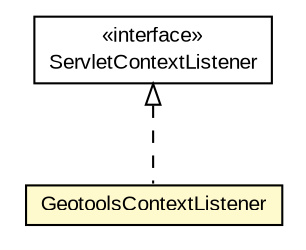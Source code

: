 #!/usr/local/bin/dot
#
# Class diagram 
# Generated by UMLGraph version R5_6-24-gf6e263 (http://www.umlgraph.org/)
#

digraph G {
	edge [fontname="arial",fontsize=10,labelfontname="arial",labelfontsize=10];
	node [fontname="arial",fontsize=10,shape=plaintext];
	nodesep=0.25;
	ranksep=0.5;
	// nl.mineleni.cbsviewer.servlet.GeotoolsContextListener
	c2607 [label=<<table title="nl.mineleni.cbsviewer.servlet.GeotoolsContextListener" border="0" cellborder="1" cellspacing="0" cellpadding="2" port="p" bgcolor="lemonChiffon" href="./GeotoolsContextListener.html">
		<tr><td><table border="0" cellspacing="0" cellpadding="1">
<tr><td align="center" balign="center"> GeotoolsContextListener </td></tr>
		</table></td></tr>
		</table>>, URL="./GeotoolsContextListener.html", fontname="arial", fontcolor="black", fontsize=10.0];
	//nl.mineleni.cbsviewer.servlet.GeotoolsContextListener implements javax.servlet.ServletContextListener
	c2666:p -> c2607:p [dir=back,arrowtail=empty,style=dashed];
	// javax.servlet.ServletContextListener
	c2666 [label=<<table title="javax.servlet.ServletContextListener" border="0" cellborder="1" cellspacing="0" cellpadding="2" port="p" href="http://download.oracle.com/javaee/5/api/javax/servlet/ServletContextListener.html">
		<tr><td><table border="0" cellspacing="0" cellpadding="1">
<tr><td align="center" balign="center"> &#171;interface&#187; </td></tr>
<tr><td align="center" balign="center"> ServletContextListener </td></tr>
		</table></td></tr>
		</table>>, URL="http://download.oracle.com/javaee/5/api/javax/servlet/ServletContextListener.html", fontname="arial", fontcolor="black", fontsize=10.0];
}

